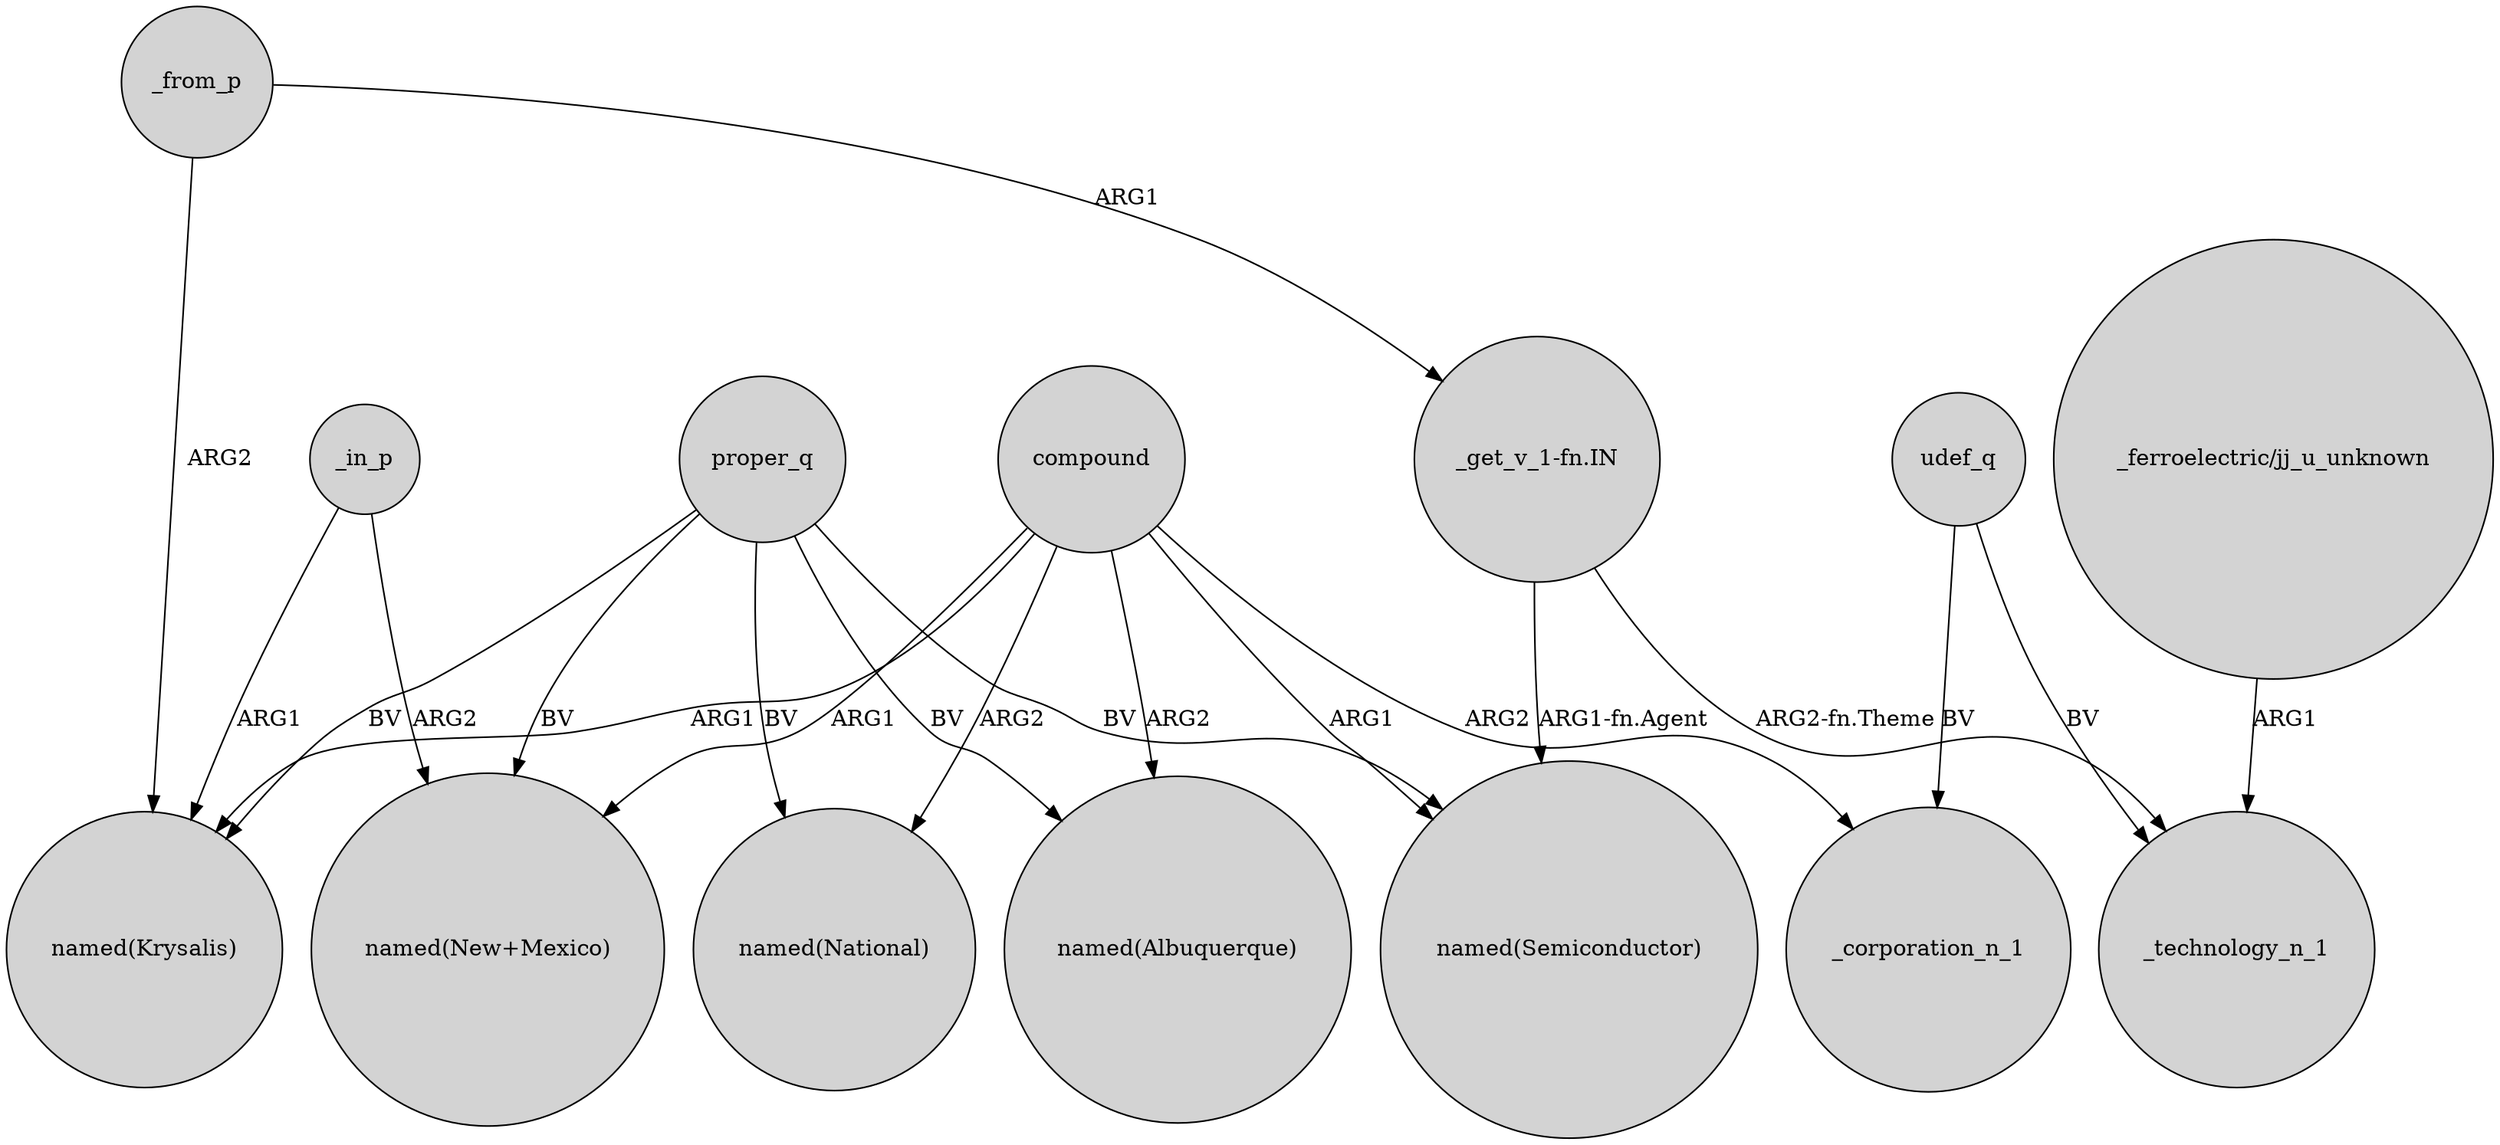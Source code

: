 digraph {
	node [shape=circle style=filled]
	"_get_v_1-fn.IN" -> "named(Semiconductor)" [label="ARG1-fn.Agent"]
	_in_p -> "named(New+Mexico)" [label=ARG2]
	proper_q -> "named(Semiconductor)" [label=BV]
	compound -> _corporation_n_1 [label=ARG2]
	compound -> "named(New+Mexico)" [label=ARG1]
	compound -> "named(Semiconductor)" [label=ARG1]
	compound -> "named(Krysalis)" [label=ARG1]
	compound -> "named(National)" [label=ARG2]
	udef_q -> _corporation_n_1 [label=BV]
	_from_p -> "_get_v_1-fn.IN" [label=ARG1]
	proper_q -> "named(New+Mexico)" [label=BV]
	udef_q -> _technology_n_1 [label=BV]
	proper_q -> "named(Albuquerque)" [label=BV]
	proper_q -> "named(National)" [label=BV]
	"_ferroelectric/jj_u_unknown" -> _technology_n_1 [label=ARG1]
	compound -> "named(Albuquerque)" [label=ARG2]
	proper_q -> "named(Krysalis)" [label=BV]
	_in_p -> "named(Krysalis)" [label=ARG1]
	"_get_v_1-fn.IN" -> _technology_n_1 [label="ARG2-fn.Theme"]
	_from_p -> "named(Krysalis)" [label=ARG2]
}

